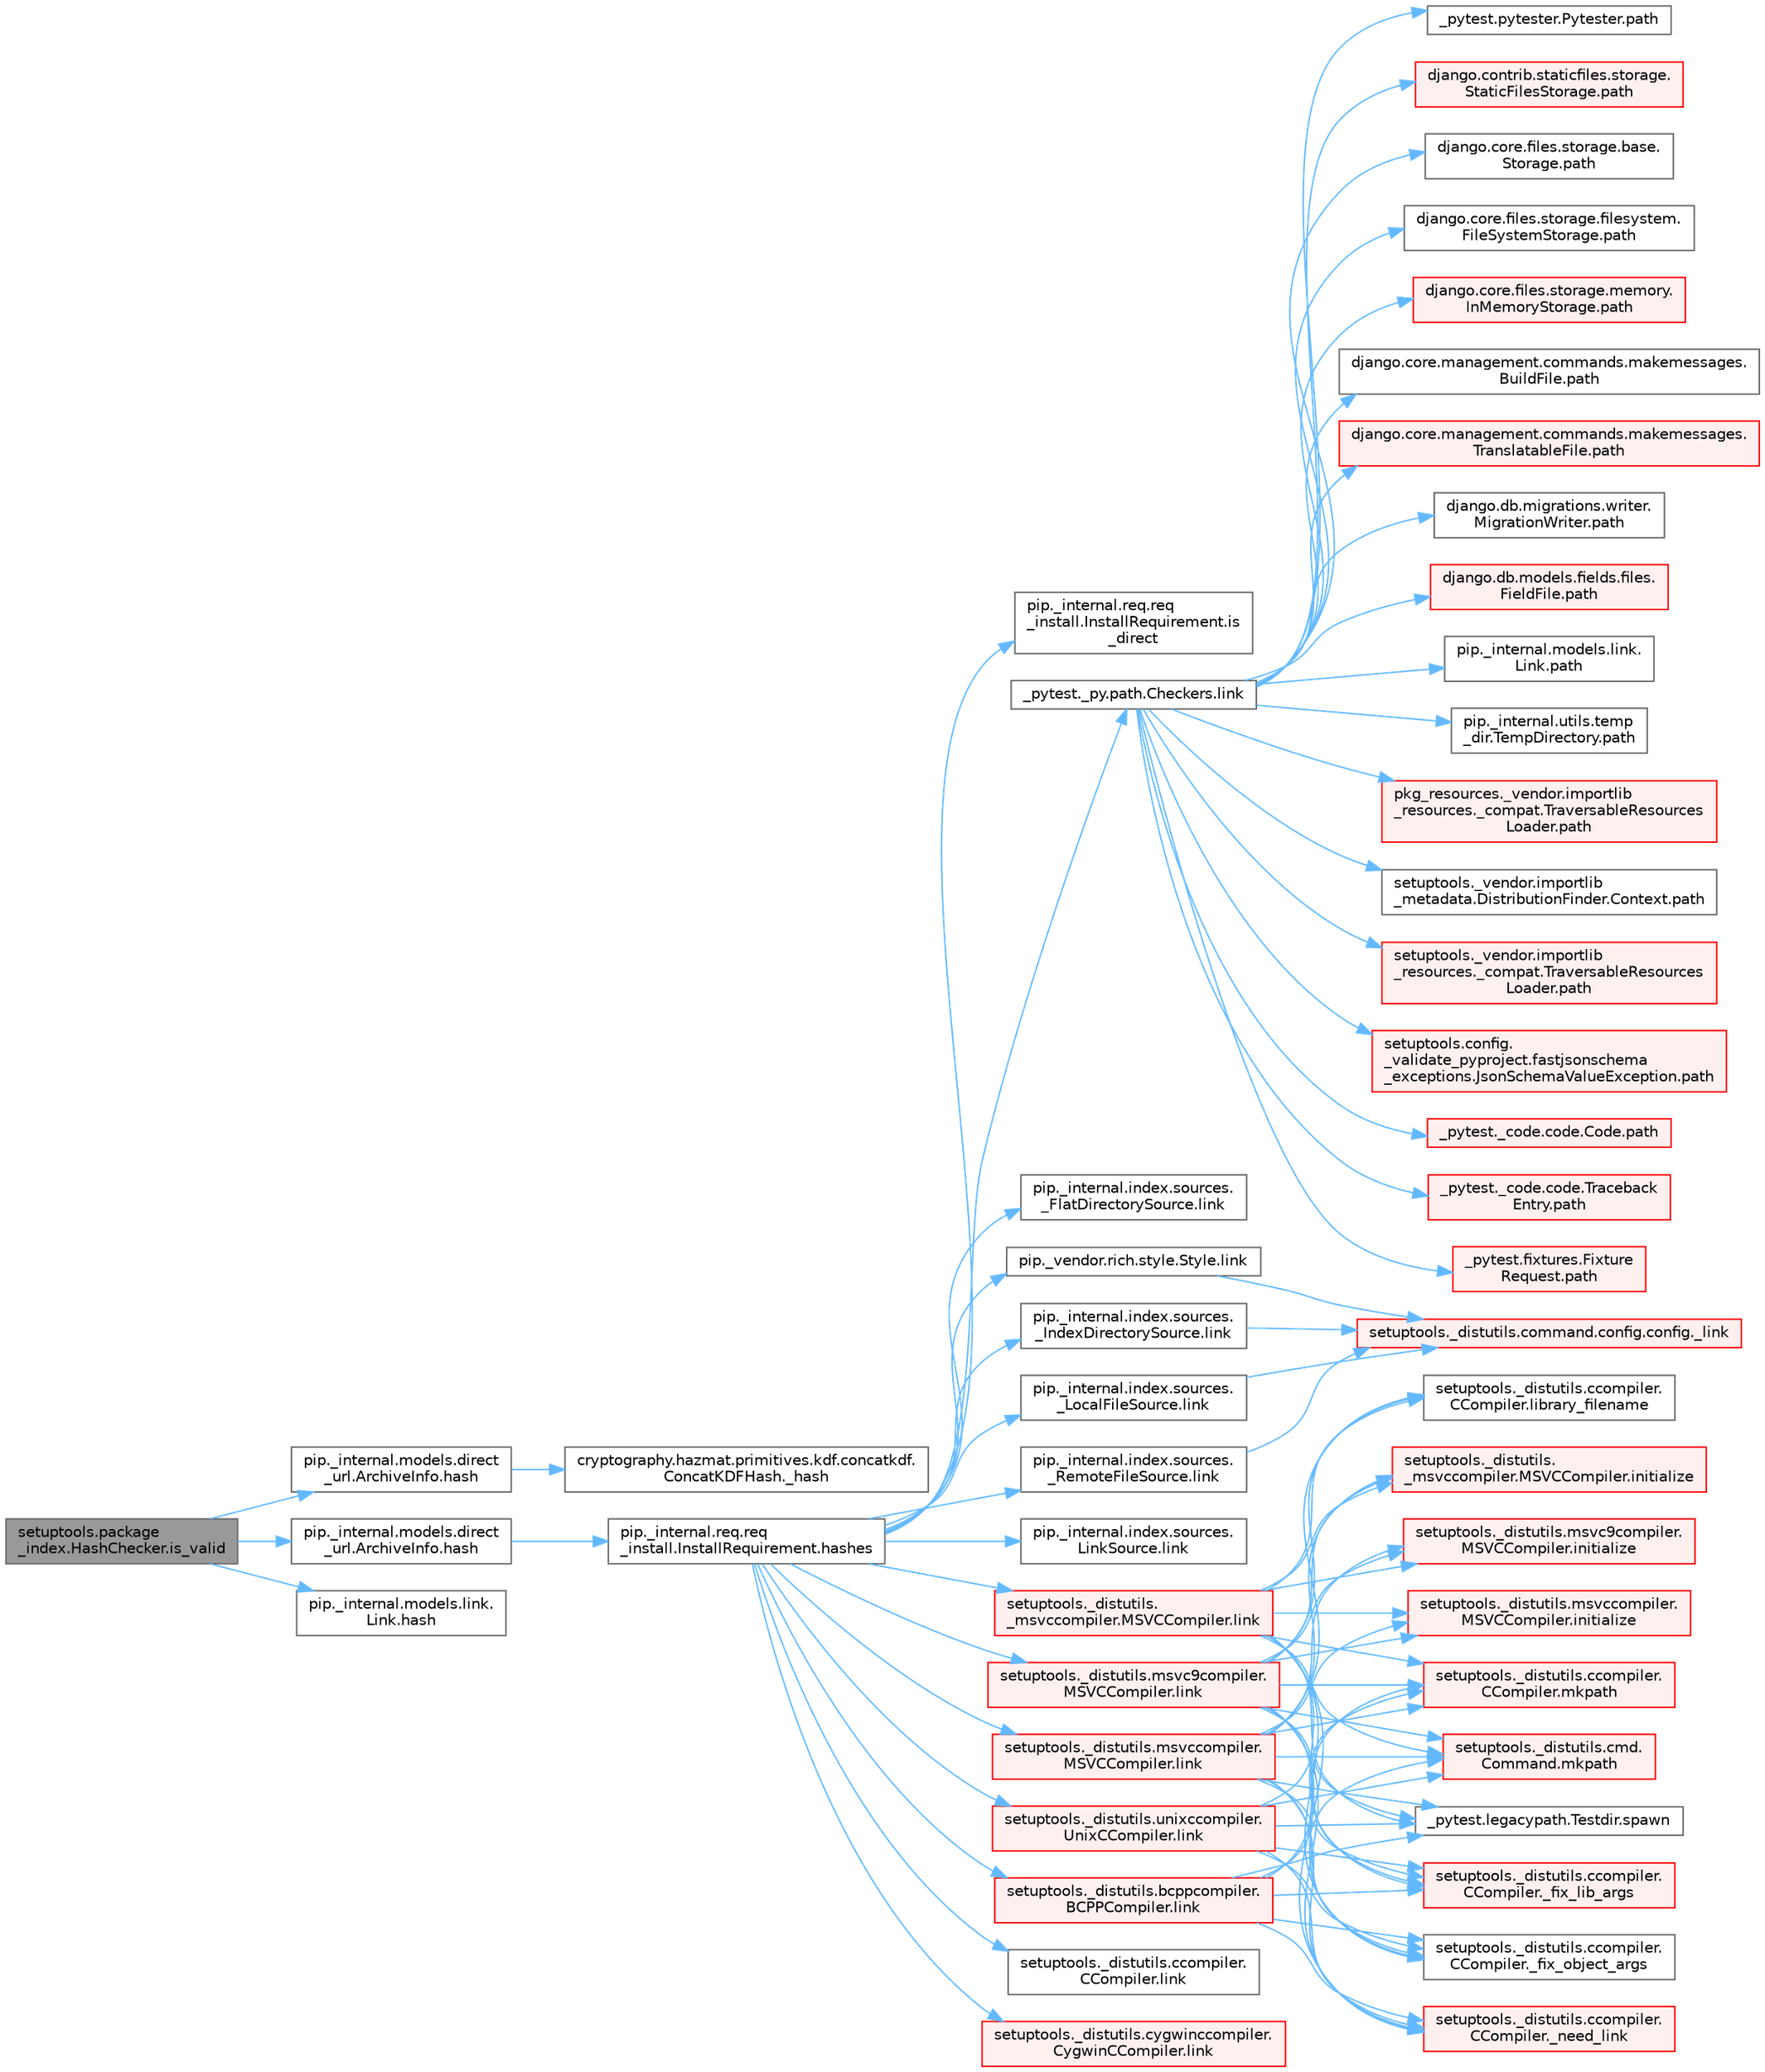 digraph "setuptools.package_index.HashChecker.is_valid"
{
 // LATEX_PDF_SIZE
  bgcolor="transparent";
  edge [fontname=Helvetica,fontsize=10,labelfontname=Helvetica,labelfontsize=10];
  node [fontname=Helvetica,fontsize=10,shape=box,height=0.2,width=0.4];
  rankdir="LR";
  Node1 [id="Node000001",label="setuptools.package\l_index.HashChecker.is_valid",height=0.2,width=0.4,color="gray40", fillcolor="grey60", style="filled", fontcolor="black",tooltip=" "];
  Node1 -> Node2 [id="edge1_Node000001_Node000002",color="steelblue1",style="solid",tooltip=" "];
  Node2 [id="Node000002",label="pip._internal.models.direct\l_url.ArchiveInfo.hash",height=0.2,width=0.4,color="grey40", fillcolor="white", style="filled",URL="$classpip_1_1__internal_1_1models_1_1direct__url_1_1_archive_info.html#a0ffc8766f9e16ceac2cfcd49b67ac5c5",tooltip=" "];
  Node2 -> Node3 [id="edge2_Node000002_Node000003",color="steelblue1",style="solid",tooltip=" "];
  Node3 [id="Node000003",label="cryptography.hazmat.primitives.kdf.concatkdf.\lConcatKDFHash._hash",height=0.2,width=0.4,color="grey40", fillcolor="white", style="filled",URL="$classcryptography_1_1hazmat_1_1primitives_1_1kdf_1_1concatkdf_1_1_concat_k_d_f_hash.html#a24e3fc8bcb277c0c3d829f00edaa6c0c",tooltip=" "];
  Node1 -> Node4 [id="edge3_Node000001_Node000004",color="steelblue1",style="solid",tooltip=" "];
  Node4 [id="Node000004",label="pip._internal.models.direct\l_url.ArchiveInfo.hash",height=0.2,width=0.4,color="grey40", fillcolor="white", style="filled",URL="$classpip_1_1__internal_1_1models_1_1direct__url_1_1_archive_info.html#a57b11be2643e2f72c5d69051ce2157c8",tooltip=" "];
  Node4 -> Node5 [id="edge4_Node000004_Node000005",color="steelblue1",style="solid",tooltip=" "];
  Node5 [id="Node000005",label="pip._internal.req.req\l_install.InstallRequirement.hashes",height=0.2,width=0.4,color="grey40", fillcolor="white", style="filled",URL="$classpip_1_1__internal_1_1req_1_1req__install_1_1_install_requirement.html#acf56120e2e7c5046433147b7b496f74a",tooltip=" "];
  Node5 -> Node6 [id="edge5_Node000005_Node000006",color="steelblue1",style="solid",tooltip=" "];
  Node6 [id="Node000006",label="pip._internal.req.req\l_install.InstallRequirement.is\l_direct",height=0.2,width=0.4,color="grey40", fillcolor="white", style="filled",URL="$classpip_1_1__internal_1_1req_1_1req__install_1_1_install_requirement.html#a993a5397ebe68129739e047961282a0a",tooltip=" "];
  Node5 -> Node7 [id="edge6_Node000005_Node000007",color="steelblue1",style="solid",tooltip=" "];
  Node7 [id="Node000007",label="_pytest._py.path.Checkers.link",height=0.2,width=0.4,color="grey40", fillcolor="white", style="filled",URL="$class__pytest_1_1__py_1_1path_1_1_checkers.html#ae1bb1d33ce71e6e6c8cfbee302c75d21",tooltip=" "];
  Node7 -> Node8 [id="edge7_Node000007_Node000008",color="steelblue1",style="solid",tooltip=" "];
  Node8 [id="Node000008",label="_pytest._code.code.Code.path",height=0.2,width=0.4,color="red", fillcolor="#FFF0F0", style="filled",URL="$class__pytest_1_1__code_1_1code_1_1_code.html#a1dae55e90750fe77c7517f806a14d864",tooltip=" "];
  Node7 -> Node20 [id="edge8_Node000007_Node000020",color="steelblue1",style="solid",tooltip=" "];
  Node20 [id="Node000020",label="_pytest._code.code.Traceback\lEntry.path",height=0.2,width=0.4,color="red", fillcolor="#FFF0F0", style="filled",URL="$class__pytest_1_1__code_1_1code_1_1_traceback_entry.html#a5a88b9ae4623733566450a9e7d8387c0",tooltip=" "];
  Node7 -> Node22 [id="edge9_Node000007_Node000022",color="steelblue1",style="solid",tooltip=" "];
  Node22 [id="Node000022",label="_pytest.fixtures.Fixture\lRequest.path",height=0.2,width=0.4,color="red", fillcolor="#FFF0F0", style="filled",URL="$class__pytest_1_1fixtures_1_1_fixture_request.html#a6f6db59812d121b54cd67d5e434e1451",tooltip=" "];
  Node7 -> Node28 [id="edge10_Node000007_Node000028",color="steelblue1",style="solid",tooltip=" "];
  Node28 [id="Node000028",label="_pytest.pytester.Pytester.path",height=0.2,width=0.4,color="grey40", fillcolor="white", style="filled",URL="$class__pytest_1_1pytester_1_1_pytester.html#a403c804f74a87f5e5705774fa896cc1f",tooltip=" "];
  Node7 -> Node29 [id="edge11_Node000007_Node000029",color="steelblue1",style="solid",tooltip=" "];
  Node29 [id="Node000029",label="django.contrib.staticfiles.storage.\lStaticFilesStorage.path",height=0.2,width=0.4,color="red", fillcolor="#FFF0F0", style="filled",URL="$classdjango_1_1contrib_1_1staticfiles_1_1storage_1_1_static_files_storage.html#a4e96cc92fbde7423d1b74f3a50fc0bf6",tooltip=" "];
  Node7 -> Node475 [id="edge12_Node000007_Node000475",color="steelblue1",style="solid",tooltip=" "];
  Node475 [id="Node000475",label="django.core.files.storage.base.\lStorage.path",height=0.2,width=0.4,color="grey40", fillcolor="white", style="filled",URL="$classdjango_1_1core_1_1files_1_1storage_1_1base_1_1_storage.html#a9be8d49a55131dbbab2c5fd57f7e772c",tooltip=" "];
  Node7 -> Node476 [id="edge13_Node000007_Node000476",color="steelblue1",style="solid",tooltip=" "];
  Node476 [id="Node000476",label="django.core.files.storage.filesystem.\lFileSystemStorage.path",height=0.2,width=0.4,color="grey40", fillcolor="white", style="filled",URL="$classdjango_1_1core_1_1files_1_1storage_1_1filesystem_1_1_file_system_storage.html#abf8a7e88eedec3e1b2ea965cc0858d17",tooltip=" "];
  Node7 -> Node477 [id="edge14_Node000007_Node000477",color="steelblue1",style="solid",tooltip=" "];
  Node477 [id="Node000477",label="django.core.files.storage.memory.\lInMemoryStorage.path",height=0.2,width=0.4,color="red", fillcolor="#FFF0F0", style="filled",URL="$classdjango_1_1core_1_1files_1_1storage_1_1memory_1_1_in_memory_storage.html#a466c8e28fd11839318d2e4454b8ef89f",tooltip=" "];
  Node7 -> Node481 [id="edge15_Node000007_Node000481",color="steelblue1",style="solid",tooltip=" "];
  Node481 [id="Node000481",label="django.core.management.commands.makemessages.\lBuildFile.path",height=0.2,width=0.4,color="grey40", fillcolor="white", style="filled",URL="$classdjango_1_1core_1_1management_1_1commands_1_1makemessages_1_1_build_file.html#ac06388718e902543bc00a7c6565105fc",tooltip=" "];
  Node7 -> Node482 [id="edge16_Node000007_Node000482",color="steelblue1",style="solid",tooltip=" "];
  Node482 [id="Node000482",label="django.core.management.commands.makemessages.\lTranslatableFile.path",height=0.2,width=0.4,color="red", fillcolor="#FFF0F0", style="filled",URL="$classdjango_1_1core_1_1management_1_1commands_1_1makemessages_1_1_translatable_file.html#ad851d5e6b8a65f5915ccfd4a30fb8026",tooltip=" "];
  Node7 -> Node483 [id="edge17_Node000007_Node000483",color="steelblue1",style="solid",tooltip=" "];
  Node483 [id="Node000483",label="django.db.migrations.writer.\lMigrationWriter.path",height=0.2,width=0.4,color="grey40", fillcolor="white", style="filled",URL="$classdjango_1_1db_1_1migrations_1_1writer_1_1_migration_writer.html#a45469d67e8f80996c982470d36136184",tooltip=" "];
  Node7 -> Node484 [id="edge18_Node000007_Node000484",color="steelblue1",style="solid",tooltip=" "];
  Node484 [id="Node000484",label="django.db.models.fields.files.\lFieldFile.path",height=0.2,width=0.4,color="red", fillcolor="#FFF0F0", style="filled",URL="$classdjango_1_1db_1_1models_1_1fields_1_1files_1_1_field_file.html#ae91c4ed0643fb9bd8959d0db8eb44f80",tooltip=" "];
  Node7 -> Node580 [id="edge19_Node000007_Node000580",color="steelblue1",style="solid",tooltip=" "];
  Node580 [id="Node000580",label="pip._internal.models.link.\lLink.path",height=0.2,width=0.4,color="grey40", fillcolor="white", style="filled",URL="$classpip_1_1__internal_1_1models_1_1link_1_1_link.html#a30f454216dcb615e3ed986238490f180",tooltip=" "];
  Node7 -> Node581 [id="edge20_Node000007_Node000581",color="steelblue1",style="solid",tooltip=" "];
  Node581 [id="Node000581",label="pip._internal.utils.temp\l_dir.TempDirectory.path",height=0.2,width=0.4,color="grey40", fillcolor="white", style="filled",URL="$classpip_1_1__internal_1_1utils_1_1temp__dir_1_1_temp_directory.html#afe6b2d95c070c6570957de5696ff3a6e",tooltip=" "];
  Node7 -> Node582 [id="edge21_Node000007_Node000582",color="steelblue1",style="solid",tooltip=" "];
  Node582 [id="Node000582",label="pkg_resources._vendor.importlib\l_resources._compat.TraversableResources\lLoader.path",height=0.2,width=0.4,color="red", fillcolor="#FFF0F0", style="filled",URL="$classpkg__resources_1_1__vendor_1_1importlib__resources_1_1__compat_1_1_traversable_resources_loader.html#acfc17872a53cbe02f6c34eda2bb162f2",tooltip=" "];
  Node7 -> Node584 [id="edge22_Node000007_Node000584",color="steelblue1",style="solid",tooltip=" "];
  Node584 [id="Node000584",label="setuptools._vendor.importlib\l_metadata.DistributionFinder.Context.path",height=0.2,width=0.4,color="grey40", fillcolor="white", style="filled",URL="$classsetuptools_1_1__vendor_1_1importlib__metadata_1_1_distribution_finder_1_1_context.html#a84a429ddce40738ea5c0edb53799ee8d",tooltip=" "];
  Node7 -> Node585 [id="edge23_Node000007_Node000585",color="steelblue1",style="solid",tooltip=" "];
  Node585 [id="Node000585",label="setuptools._vendor.importlib\l_resources._compat.TraversableResources\lLoader.path",height=0.2,width=0.4,color="red", fillcolor="#FFF0F0", style="filled",URL="$classsetuptools_1_1__vendor_1_1importlib__resources_1_1__compat_1_1_traversable_resources_loader.html#a9b9cf5b6723d48f7a779b6ae71d53699",tooltip=" "];
  Node7 -> Node586 [id="edge24_Node000007_Node000586",color="steelblue1",style="solid",tooltip=" "];
  Node586 [id="Node000586",label="setuptools.config.\l_validate_pyproject.fastjsonschema\l_exceptions.JsonSchemaValueException.path",height=0.2,width=0.4,color="red", fillcolor="#FFF0F0", style="filled",URL="$classsetuptools_1_1config_1_1__validate__pyproject_1_1fastjsonschema__exceptions_1_1_json_schema_value_exception.html#a59179b3d1dc16c7087530bbc10bcf857",tooltip=" "];
  Node5 -> Node4440 [id="edge25_Node000005_Node004440",color="steelblue1",style="solid",tooltip=" "];
  Node4440 [id="Node004440",label="pip._internal.index.sources.\l_FlatDirectorySource.link",height=0.2,width=0.4,color="grey40", fillcolor="white", style="filled",URL="$classpip_1_1__internal_1_1index_1_1sources_1_1___flat_directory_source.html#a72114eb0d8af85d9e3e48aecdebe9884",tooltip=" "];
  Node5 -> Node4441 [id="edge26_Node000005_Node004441",color="steelblue1",style="solid",tooltip=" "];
  Node4441 [id="Node004441",label="pip._internal.index.sources.\l_IndexDirectorySource.link",height=0.2,width=0.4,color="grey40", fillcolor="white", style="filled",URL="$classpip_1_1__internal_1_1index_1_1sources_1_1___index_directory_source.html#a1f71a0b21e5744c2aec54ff5ed0b1d61",tooltip=" "];
  Node4441 -> Node2618 [id="edge27_Node004441_Node002618",color="steelblue1",style="solid",tooltip=" "];
  Node2618 [id="Node002618",label="setuptools._distutils.command.config.config._link",height=0.2,width=0.4,color="red", fillcolor="#FFF0F0", style="filled",URL="$classsetuptools_1_1__distutils_1_1command_1_1config_1_1config.html#a6428c1b2877435a2dc61c8b7f902027d",tooltip=" "];
  Node5 -> Node4442 [id="edge28_Node000005_Node004442",color="steelblue1",style="solid",tooltip=" "];
  Node4442 [id="Node004442",label="pip._internal.index.sources.\l_LocalFileSource.link",height=0.2,width=0.4,color="grey40", fillcolor="white", style="filled",URL="$classpip_1_1__internal_1_1index_1_1sources_1_1___local_file_source.html#a7245056ba93c5e70dfcc739a21d2db61",tooltip=" "];
  Node4442 -> Node2618 [id="edge29_Node004442_Node002618",color="steelblue1",style="solid",tooltip=" "];
  Node5 -> Node4443 [id="edge30_Node000005_Node004443",color="steelblue1",style="solid",tooltip=" "];
  Node4443 [id="Node004443",label="pip._internal.index.sources.\l_RemoteFileSource.link",height=0.2,width=0.4,color="grey40", fillcolor="white", style="filled",URL="$classpip_1_1__internal_1_1index_1_1sources_1_1___remote_file_source.html#a33ac3f66b6928ff6f76408d71d9f49ca",tooltip=" "];
  Node4443 -> Node2618 [id="edge31_Node004443_Node002618",color="steelblue1",style="solid",tooltip=" "];
  Node5 -> Node4444 [id="edge32_Node000005_Node004444",color="steelblue1",style="solid",tooltip=" "];
  Node4444 [id="Node004444",label="pip._internal.index.sources.\lLinkSource.link",height=0.2,width=0.4,color="grey40", fillcolor="white", style="filled",URL="$classpip_1_1__internal_1_1index_1_1sources_1_1_link_source.html#ace307062828f2ac764322297128ed112",tooltip=" "];
  Node5 -> Node4445 [id="edge33_Node000005_Node004445",color="steelblue1",style="solid",tooltip=" "];
  Node4445 [id="Node004445",label="pip._vendor.rich.style.Style.link",height=0.2,width=0.4,color="grey40", fillcolor="white", style="filled",URL="$classpip_1_1__vendor_1_1rich_1_1style_1_1_style.html#a5e26eff41ad8f16c69b784625ad5c61d",tooltip=" "];
  Node4445 -> Node2618 [id="edge34_Node004445_Node002618",color="steelblue1",style="solid",tooltip=" "];
  Node5 -> Node4446 [id="edge35_Node000005_Node004446",color="steelblue1",style="solid",tooltip=" "];
  Node4446 [id="Node004446",label="setuptools._distutils.\l_msvccompiler.MSVCCompiler.link",height=0.2,width=0.4,color="red", fillcolor="#FFF0F0", style="filled",URL="$classsetuptools_1_1__distutils_1_1__msvccompiler_1_1_m_s_v_c_compiler.html#aefba9a19cc1d7316a3755f96f4def5f7",tooltip=" "];
  Node4446 -> Node4447 [id="edge36_Node004446_Node004447",color="steelblue1",style="solid",tooltip=" "];
  Node4447 [id="Node004447",label="setuptools._distutils.ccompiler.\lCCompiler._fix_lib_args",height=0.2,width=0.4,color="red", fillcolor="#FFF0F0", style="filled",URL="$classsetuptools_1_1__distutils_1_1ccompiler_1_1_c_compiler.html#a7a2f98279b1c74840aa7301ea39f550c",tooltip=" "];
  Node4446 -> Node4448 [id="edge37_Node004446_Node004448",color="steelblue1",style="solid",tooltip=" "];
  Node4448 [id="Node004448",label="setuptools._distutils.ccompiler.\lCCompiler._fix_object_args",height=0.2,width=0.4,color="grey40", fillcolor="white", style="filled",URL="$classsetuptools_1_1__distutils_1_1ccompiler_1_1_c_compiler.html#ae049a81a4554f50bdc2ecbd7cf1f0696",tooltip=" "];
  Node4446 -> Node4449 [id="edge38_Node004446_Node004449",color="steelblue1",style="solid",tooltip=" "];
  Node4449 [id="Node004449",label="setuptools._distutils.ccompiler.\lCCompiler._need_link",height=0.2,width=0.4,color="red", fillcolor="#FFF0F0", style="filled",URL="$classsetuptools_1_1__distutils_1_1ccompiler_1_1_c_compiler.html#a53f61387a6cf8194a0159faa49e88d63",tooltip=" "];
  Node4446 -> Node4450 [id="edge39_Node004446_Node004450",color="steelblue1",style="solid",tooltip=" "];
  Node4450 [id="Node004450",label="setuptools._distutils.\l_msvccompiler.MSVCCompiler.initialize",height=0.2,width=0.4,color="red", fillcolor="#FFF0F0", style="filled",URL="$classsetuptools_1_1__distutils_1_1__msvccompiler_1_1_m_s_v_c_compiler.html#a43401b9cd5fe5aa3b85704cff01fda01",tooltip=" "];
  Node4446 -> Node4457 [id="edge40_Node004446_Node004457",color="steelblue1",style="solid",tooltip=" "];
  Node4457 [id="Node004457",label="setuptools._distutils.msvc9compiler.\lMSVCCompiler.initialize",height=0.2,width=0.4,color="red", fillcolor="#FFF0F0", style="filled",URL="$classsetuptools_1_1__distutils_1_1msvc9compiler_1_1_m_s_v_c_compiler.html#a94f057de1dc9158080035d0acd89412f",tooltip=" "];
  Node4446 -> Node4460 [id="edge41_Node004446_Node004460",color="steelblue1",style="solid",tooltip=" "];
  Node4460 [id="Node004460",label="setuptools._distutils.msvccompiler.\lMSVCCompiler.initialize",height=0.2,width=0.4,color="red", fillcolor="#FFF0F0", style="filled",URL="$classsetuptools_1_1__distutils_1_1msvccompiler_1_1_m_s_v_c_compiler.html#a622c75ec314a3e866578248e9bfcef28",tooltip=" "];
  Node4446 -> Node4461 [id="edge42_Node004446_Node004461",color="steelblue1",style="solid",tooltip=" "];
  Node4461 [id="Node004461",label="setuptools._distutils.ccompiler.\lCCompiler.library_filename",height=0.2,width=0.4,color="grey40", fillcolor="white", style="filled",URL="$classsetuptools_1_1__distutils_1_1ccompiler_1_1_c_compiler.html#ad5c495d86dc0a8953c39e94c87a458c9",tooltip=" "];
  Node4446 -> Node4462 [id="edge43_Node004446_Node004462",color="steelblue1",style="solid",tooltip=" "];
  Node4462 [id="Node004462",label="setuptools._distutils.ccompiler.\lCCompiler.mkpath",height=0.2,width=0.4,color="red", fillcolor="#FFF0F0", style="filled",URL="$classsetuptools_1_1__distutils_1_1ccompiler_1_1_c_compiler.html#a84a377626d580d0a9c7af626de535910",tooltip=" "];
  Node4446 -> Node4463 [id="edge44_Node004446_Node004463",color="steelblue1",style="solid",tooltip=" "];
  Node4463 [id="Node004463",label="setuptools._distutils.cmd.\lCommand.mkpath",height=0.2,width=0.4,color="red", fillcolor="#FFF0F0", style="filled",URL="$classsetuptools_1_1__distutils_1_1cmd_1_1_command.html#ac5192d4d0c02e64755ea4a522d48c4ab",tooltip=" "];
  Node4446 -> Node2628 [id="edge45_Node004446_Node002628",color="steelblue1",style="solid",tooltip=" "];
  Node2628 [id="Node002628",label="_pytest.legacypath.Testdir.spawn",height=0.2,width=0.4,color="grey40", fillcolor="white", style="filled",URL="$class__pytest_1_1legacypath_1_1_testdir.html#a7b90d7cbf3ce3f79ac2880b56ffe3c9c",tooltip=" "];
  Node5 -> Node4464 [id="edge46_Node000005_Node004464",color="steelblue1",style="solid",tooltip=" "];
  Node4464 [id="Node004464",label="setuptools._distutils.bcppcompiler.\lBCPPCompiler.link",height=0.2,width=0.4,color="red", fillcolor="#FFF0F0", style="filled",URL="$classsetuptools_1_1__distutils_1_1bcppcompiler_1_1_b_c_p_p_compiler.html#a9207773d36ecabdd197469c6dcff5e41",tooltip=" "];
  Node4464 -> Node4447 [id="edge47_Node004464_Node004447",color="steelblue1",style="solid",tooltip=" "];
  Node4464 -> Node4448 [id="edge48_Node004464_Node004448",color="steelblue1",style="solid",tooltip=" "];
  Node4464 -> Node4449 [id="edge49_Node004464_Node004449",color="steelblue1",style="solid",tooltip=" "];
  Node4464 -> Node4462 [id="edge50_Node004464_Node004462",color="steelblue1",style="solid",tooltip=" "];
  Node4464 -> Node4463 [id="edge51_Node004464_Node004463",color="steelblue1",style="solid",tooltip=" "];
  Node4464 -> Node2628 [id="edge52_Node004464_Node002628",color="steelblue1",style="solid",tooltip=" "];
  Node5 -> Node4514 [id="edge53_Node000005_Node004514",color="steelblue1",style="solid",tooltip=" "];
  Node4514 [id="Node004514",label="setuptools._distutils.ccompiler.\lCCompiler.link",height=0.2,width=0.4,color="grey40", fillcolor="white", style="filled",URL="$classsetuptools_1_1__distutils_1_1ccompiler_1_1_c_compiler.html#afd4eb4b2ab5d1b5fdcea1e56f4c35c0b",tooltip=" "];
  Node5 -> Node4515 [id="edge54_Node000005_Node004515",color="steelblue1",style="solid",tooltip=" "];
  Node4515 [id="Node004515",label="setuptools._distutils.cygwinccompiler.\lCygwinCCompiler.link",height=0.2,width=0.4,color="red", fillcolor="#FFF0F0", style="filled",URL="$classsetuptools_1_1__distutils_1_1cygwinccompiler_1_1_cygwin_c_compiler.html#a90d2f2ffa74da0002fe22b41afc2cc2f",tooltip=" "];
  Node5 -> Node4516 [id="edge55_Node000005_Node004516",color="steelblue1",style="solid",tooltip=" "];
  Node4516 [id="Node004516",label="setuptools._distutils.msvc9compiler.\lMSVCCompiler.link",height=0.2,width=0.4,color="red", fillcolor="#FFF0F0", style="filled",URL="$classsetuptools_1_1__distutils_1_1msvc9compiler_1_1_m_s_v_c_compiler.html#a0c96b6aa97f0cccac88db8bc4220274f",tooltip=" "];
  Node4516 -> Node4447 [id="edge56_Node004516_Node004447",color="steelblue1",style="solid",tooltip=" "];
  Node4516 -> Node4448 [id="edge57_Node004516_Node004448",color="steelblue1",style="solid",tooltip=" "];
  Node4516 -> Node4449 [id="edge58_Node004516_Node004449",color="steelblue1",style="solid",tooltip=" "];
  Node4516 -> Node4450 [id="edge59_Node004516_Node004450",color="steelblue1",style="solid",tooltip=" "];
  Node4516 -> Node4457 [id="edge60_Node004516_Node004457",color="steelblue1",style="solid",tooltip=" "];
  Node4516 -> Node4460 [id="edge61_Node004516_Node004460",color="steelblue1",style="solid",tooltip=" "];
  Node4516 -> Node4461 [id="edge62_Node004516_Node004461",color="steelblue1",style="solid",tooltip=" "];
  Node4516 -> Node4462 [id="edge63_Node004516_Node004462",color="steelblue1",style="solid",tooltip=" "];
  Node4516 -> Node4463 [id="edge64_Node004516_Node004463",color="steelblue1",style="solid",tooltip=" "];
  Node4516 -> Node2628 [id="edge65_Node004516_Node002628",color="steelblue1",style="solid",tooltip=" "];
  Node5 -> Node4520 [id="edge66_Node000005_Node004520",color="steelblue1",style="solid",tooltip=" "];
  Node4520 [id="Node004520",label="setuptools._distutils.msvccompiler.\lMSVCCompiler.link",height=0.2,width=0.4,color="red", fillcolor="#FFF0F0", style="filled",URL="$classsetuptools_1_1__distutils_1_1msvccompiler_1_1_m_s_v_c_compiler.html#a99e371debe387deabeae0b75e3b70af5",tooltip=" "];
  Node4520 -> Node4447 [id="edge67_Node004520_Node004447",color="steelblue1",style="solid",tooltip=" "];
  Node4520 -> Node4448 [id="edge68_Node004520_Node004448",color="steelblue1",style="solid",tooltip=" "];
  Node4520 -> Node4449 [id="edge69_Node004520_Node004449",color="steelblue1",style="solid",tooltip=" "];
  Node4520 -> Node4450 [id="edge70_Node004520_Node004450",color="steelblue1",style="solid",tooltip=" "];
  Node4520 -> Node4457 [id="edge71_Node004520_Node004457",color="steelblue1",style="solid",tooltip=" "];
  Node4520 -> Node4460 [id="edge72_Node004520_Node004460",color="steelblue1",style="solid",tooltip=" "];
  Node4520 -> Node4461 [id="edge73_Node004520_Node004461",color="steelblue1",style="solid",tooltip=" "];
  Node4520 -> Node4462 [id="edge74_Node004520_Node004462",color="steelblue1",style="solid",tooltip=" "];
  Node4520 -> Node4463 [id="edge75_Node004520_Node004463",color="steelblue1",style="solid",tooltip=" "];
  Node4520 -> Node2628 [id="edge76_Node004520_Node002628",color="steelblue1",style="solid",tooltip=" "];
  Node5 -> Node4521 [id="edge77_Node000005_Node004521",color="steelblue1",style="solid",tooltip=" "];
  Node4521 [id="Node004521",label="setuptools._distutils.unixccompiler.\lUnixCCompiler.link",height=0.2,width=0.4,color="red", fillcolor="#FFF0F0", style="filled",URL="$classsetuptools_1_1__distutils_1_1unixccompiler_1_1_unix_c_compiler.html#a77a8b7a9acb4b236ba8cfc5c2f8dac7d",tooltip=" "];
  Node4521 -> Node4447 [id="edge78_Node004521_Node004447",color="steelblue1",style="solid",tooltip=" "];
  Node4521 -> Node4448 [id="edge79_Node004521_Node004448",color="steelblue1",style="solid",tooltip=" "];
  Node4521 -> Node4449 [id="edge80_Node004521_Node004449",color="steelblue1",style="solid",tooltip=" "];
  Node4521 -> Node4462 [id="edge81_Node004521_Node004462",color="steelblue1",style="solid",tooltip=" "];
  Node4521 -> Node4463 [id="edge82_Node004521_Node004463",color="steelblue1",style="solid",tooltip=" "];
  Node4521 -> Node2628 [id="edge83_Node004521_Node002628",color="steelblue1",style="solid",tooltip=" "];
  Node1 -> Node4236 [id="edge84_Node000001_Node004236",color="steelblue1",style="solid",tooltip=" "];
  Node4236 [id="Node004236",label="pip._internal.models.link.\lLink.hash",height=0.2,width=0.4,color="grey40", fillcolor="white", style="filled",URL="$classpip_1_1__internal_1_1models_1_1link_1_1_link.html#a9d79621efd16f7c320ee3fdd6d8585b5",tooltip=" "];
}
